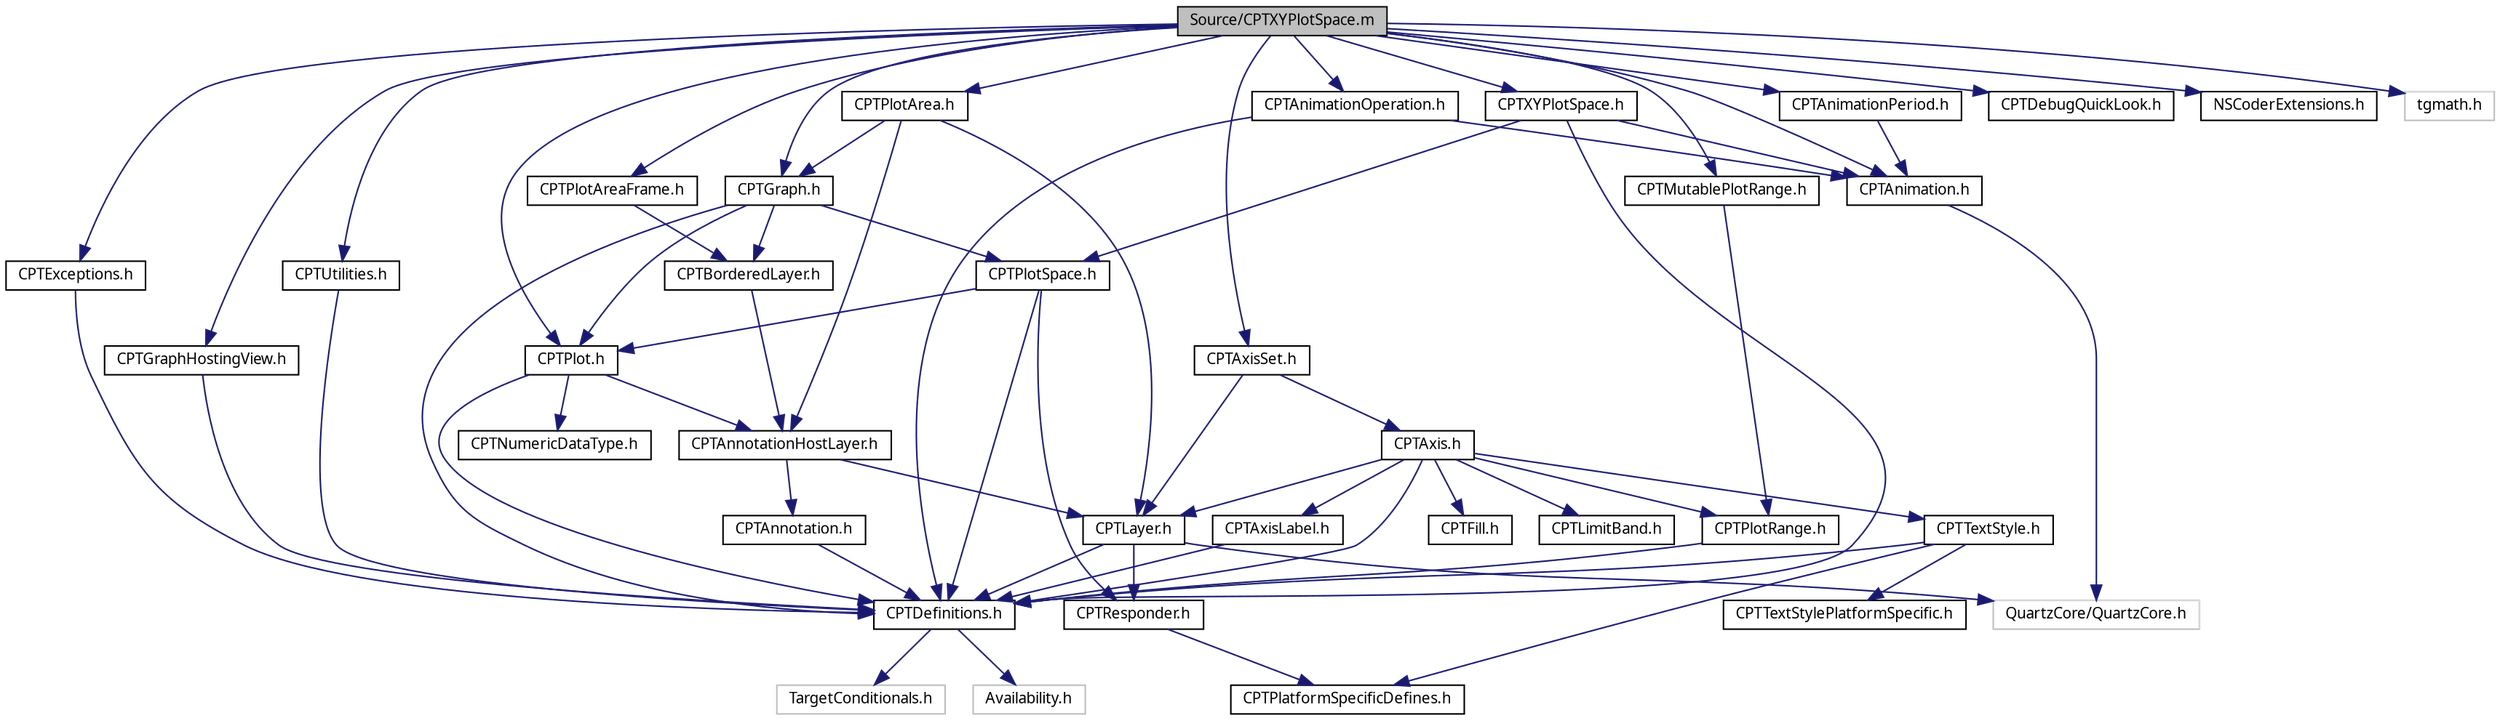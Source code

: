 digraph "Source/CPTXYPlotSpace.m"
{
 // LATEX_PDF_SIZE
  bgcolor="transparent";
  edge [fontname="Lucinda Grande",fontsize="10",labelfontname="Lucinda Grande",labelfontsize="10"];
  node [fontname="Lucinda Grande",fontsize="10",shape=record];
  Node1 [label="Source/CPTXYPlotSpace.m",height=0.2,width=0.4,color="black", fillcolor="grey75", style="filled", fontcolor="black",tooltip=" "];
  Node1 -> Node2 [color="midnightblue",fontsize="10",style="solid",fontname="Lucinda Grande"];
  Node2 [label="CPTXYPlotSpace.h",height=0.2,width=0.4,color="black",URL="$_c_p_t_x_y_plot_space_8h.html",tooltip=" "];
  Node2 -> Node3 [color="midnightblue",fontsize="10",style="solid",fontname="Lucinda Grande"];
  Node3 [label="CPTDefinitions.h",height=0.2,width=0.4,color="black",URL="$_c_p_t_definitions_8h.html",tooltip=" "];
  Node3 -> Node4 [color="midnightblue",fontsize="10",style="solid",fontname="Lucinda Grande"];
  Node4 [label="TargetConditionals.h",height=0.2,width=0.4,color="grey75",tooltip=" "];
  Node3 -> Node5 [color="midnightblue",fontsize="10",style="solid",fontname="Lucinda Grande"];
  Node5 [label="Availability.h",height=0.2,width=0.4,color="grey75",tooltip=" "];
  Node2 -> Node6 [color="midnightblue",fontsize="10",style="solid",fontname="Lucinda Grande"];
  Node6 [label="CPTPlotSpace.h",height=0.2,width=0.4,color="black",URL="$_c_p_t_plot_space_8h.html",tooltip=" "];
  Node6 -> Node7 [color="midnightblue",fontsize="10",style="solid",fontname="Lucinda Grande"];
  Node7 [label="CPTPlot.h",height=0.2,width=0.4,color="black",URL="$_c_p_t_plot_8h.html",tooltip=" "];
  Node7 -> Node3 [color="midnightblue",fontsize="10",style="solid",fontname="Lucinda Grande"];
  Node7 -> Node8 [color="midnightblue",fontsize="10",style="solid",fontname="Lucinda Grande"];
  Node8 [label="CPTNumericDataType.h",height=0.2,width=0.4,color="black",URL="$_c_p_t_numeric_data_type_8h.html",tooltip=" "];
  Node7 -> Node9 [color="midnightblue",fontsize="10",style="solid",fontname="Lucinda Grande"];
  Node9 [label="CPTAnnotationHostLayer.h",height=0.2,width=0.4,color="black",URL="$_c_p_t_annotation_host_layer_8h.html",tooltip=" "];
  Node9 -> Node10 [color="midnightblue",fontsize="10",style="solid",fontname="Lucinda Grande"];
  Node10 [label="CPTLayer.h",height=0.2,width=0.4,color="black",URL="$_c_p_t_layer_8h.html",tooltip=" "];
  Node10 -> Node11 [color="midnightblue",fontsize="10",style="solid",fontname="Lucinda Grande"];
  Node11 [label="CPTResponder.h",height=0.2,width=0.4,color="black",URL="$_c_p_t_responder_8h.html",tooltip=" "];
  Node11 -> Node12 [color="midnightblue",fontsize="10",style="solid",fontname="Lucinda Grande"];
  Node12 [label="CPTPlatformSpecificDefines.h",height=0.2,width=0.4,color="black",URL="$_c_p_t_platform_specific_defines_8h.html",tooltip=" "];
  Node10 -> Node13 [color="midnightblue",fontsize="10",style="solid",fontname="Lucinda Grande"];
  Node13 [label="QuartzCore/QuartzCore.h",height=0.2,width=0.4,color="grey75",tooltip=" "];
  Node10 -> Node3 [color="midnightblue",fontsize="10",style="solid",fontname="Lucinda Grande"];
  Node9 -> Node14 [color="midnightblue",fontsize="10",style="solid",fontname="Lucinda Grande"];
  Node14 [label="CPTAnnotation.h",height=0.2,width=0.4,color="black",URL="$_c_p_t_annotation_8h.html",tooltip=" "];
  Node14 -> Node3 [color="midnightblue",fontsize="10",style="solid",fontname="Lucinda Grande"];
  Node6 -> Node11 [color="midnightblue",fontsize="10",style="solid",fontname="Lucinda Grande"];
  Node6 -> Node3 [color="midnightblue",fontsize="10",style="solid",fontname="Lucinda Grande"];
  Node2 -> Node15 [color="midnightblue",fontsize="10",style="solid",fontname="Lucinda Grande"];
  Node15 [label="CPTAnimation.h",height=0.2,width=0.4,color="black",URL="$_c_p_t_animation_8h.html",tooltip=" "];
  Node15 -> Node13 [color="midnightblue",fontsize="10",style="solid",fontname="Lucinda Grande"];
  Node1 -> Node15 [color="midnightblue",fontsize="10",style="solid",fontname="Lucinda Grande"];
  Node1 -> Node16 [color="midnightblue",fontsize="10",style="solid",fontname="Lucinda Grande"];
  Node16 [label="CPTAnimationOperation.h",height=0.2,width=0.4,color="black",URL="$_c_p_t_animation_operation_8h.html",tooltip=" "];
  Node16 -> Node3 [color="midnightblue",fontsize="10",style="solid",fontname="Lucinda Grande"];
  Node16 -> Node15 [color="midnightblue",fontsize="10",style="solid",fontname="Lucinda Grande"];
  Node1 -> Node17 [color="midnightblue",fontsize="10",style="solid",fontname="Lucinda Grande"];
  Node17 [label="CPTAnimationPeriod.h",height=0.2,width=0.4,color="black",URL="$_c_p_t_animation_period_8h.html",tooltip=" "];
  Node17 -> Node15 [color="midnightblue",fontsize="10",style="solid",fontname="Lucinda Grande"];
  Node1 -> Node18 [color="midnightblue",fontsize="10",style="solid",fontname="Lucinda Grande"];
  Node18 [label="CPTAxisSet.h",height=0.2,width=0.4,color="black",URL="$_c_p_t_axis_set_8h.html",tooltip=" "];
  Node18 -> Node10 [color="midnightblue",fontsize="10",style="solid",fontname="Lucinda Grande"];
  Node18 -> Node19 [color="midnightblue",fontsize="10",style="solid",fontname="Lucinda Grande"];
  Node19 [label="CPTAxis.h",height=0.2,width=0.4,color="black",URL="$_c_p_t_axis_8h.html",tooltip=" "];
  Node19 -> Node20 [color="midnightblue",fontsize="10",style="solid",fontname="Lucinda Grande"];
  Node20 [label="CPTAxisLabel.h",height=0.2,width=0.4,color="black",URL="$_c_p_t_axis_label_8h.html",tooltip=" "];
  Node20 -> Node3 [color="midnightblue",fontsize="10",style="solid",fontname="Lucinda Grande"];
  Node19 -> Node3 [color="midnightblue",fontsize="10",style="solid",fontname="Lucinda Grande"];
  Node19 -> Node21 [color="midnightblue",fontsize="10",style="solid",fontname="Lucinda Grande"];
  Node21 [label="CPTFill.h",height=0.2,width=0.4,color="black",URL="$_c_p_t_fill_8h.html",tooltip=" "];
  Node19 -> Node10 [color="midnightblue",fontsize="10",style="solid",fontname="Lucinda Grande"];
  Node19 -> Node22 [color="midnightblue",fontsize="10",style="solid",fontname="Lucinda Grande"];
  Node22 [label="CPTLimitBand.h",height=0.2,width=0.4,color="black",URL="$_c_p_t_limit_band_8h.html",tooltip=" "];
  Node19 -> Node23 [color="midnightblue",fontsize="10",style="solid",fontname="Lucinda Grande"];
  Node23 [label="CPTPlotRange.h",height=0.2,width=0.4,color="black",URL="$_c_p_t_plot_range_8h.html",tooltip=" "];
  Node23 -> Node3 [color="midnightblue",fontsize="10",style="solid",fontname="Lucinda Grande"];
  Node19 -> Node24 [color="midnightblue",fontsize="10",style="solid",fontname="Lucinda Grande"];
  Node24 [label="CPTTextStyle.h",height=0.2,width=0.4,color="black",URL="$_c_p_t_text_style_8h.html",tooltip=" "];
  Node24 -> Node12 [color="midnightblue",fontsize="10",style="solid",fontname="Lucinda Grande"];
  Node24 -> Node25 [color="midnightblue",fontsize="10",style="solid",fontname="Lucinda Grande"];
  Node25 [label="CPTTextStylePlatformSpecific.h",height=0.2,width=0.4,color="black",URL="$_c_p_t_text_style_platform_specific_8h.html",tooltip=" "];
  Node24 -> Node3 [color="midnightblue",fontsize="10",style="solid",fontname="Lucinda Grande"];
  Node1 -> Node26 [color="midnightblue",fontsize="10",style="solid",fontname="Lucinda Grande"];
  Node26 [label="CPTDebugQuickLook.h",height=0.2,width=0.4,color="black",URL="$_c_p_t_debug_quick_look_8h.html",tooltip=" "];
  Node1 -> Node27 [color="midnightblue",fontsize="10",style="solid",fontname="Lucinda Grande"];
  Node27 [label="CPTExceptions.h",height=0.2,width=0.4,color="black",URL="$_c_p_t_exceptions_8h.html",tooltip=" "];
  Node27 -> Node3 [color="midnightblue",fontsize="10",style="solid",fontname="Lucinda Grande"];
  Node1 -> Node28 [color="midnightblue",fontsize="10",style="solid",fontname="Lucinda Grande"];
  Node28 [label="CPTGraph.h",height=0.2,width=0.4,color="black",URL="$_c_p_t_graph_8h.html",tooltip=" "];
  Node28 -> Node29 [color="midnightblue",fontsize="10",style="solid",fontname="Lucinda Grande"];
  Node29 [label="CPTBorderedLayer.h",height=0.2,width=0.4,color="black",URL="$_c_p_t_bordered_layer_8h.html",tooltip=" "];
  Node29 -> Node9 [color="midnightblue",fontsize="10",style="solid",fontname="Lucinda Grande"];
  Node28 -> Node3 [color="midnightblue",fontsize="10",style="solid",fontname="Lucinda Grande"];
  Node28 -> Node7 [color="midnightblue",fontsize="10",style="solid",fontname="Lucinda Grande"];
  Node28 -> Node6 [color="midnightblue",fontsize="10",style="solid",fontname="Lucinda Grande"];
  Node1 -> Node30 [color="midnightblue",fontsize="10",style="solid",fontname="Lucinda Grande"];
  Node30 [label="CPTGraphHostingView.h",height=0.2,width=0.4,color="black",URL="$_c_p_t_graph_hosting_view_8h.html",tooltip=" "];
  Node30 -> Node3 [color="midnightblue",fontsize="10",style="solid",fontname="Lucinda Grande"];
  Node1 -> Node31 [color="midnightblue",fontsize="10",style="solid",fontname="Lucinda Grande"];
  Node31 [label="CPTMutablePlotRange.h",height=0.2,width=0.4,color="black",URL="$_c_p_t_mutable_plot_range_8h.html",tooltip=" "];
  Node31 -> Node23 [color="midnightblue",fontsize="10",style="solid",fontname="Lucinda Grande"];
  Node1 -> Node7 [color="midnightblue",fontsize="10",style="solid",fontname="Lucinda Grande"];
  Node1 -> Node32 [color="midnightblue",fontsize="10",style="solid",fontname="Lucinda Grande"];
  Node32 [label="CPTPlotArea.h",height=0.2,width=0.4,color="black",URL="$_c_p_t_plot_area_8h.html",tooltip=" "];
  Node32 -> Node28 [color="midnightblue",fontsize="10",style="solid",fontname="Lucinda Grande"];
  Node32 -> Node10 [color="midnightblue",fontsize="10",style="solid",fontname="Lucinda Grande"];
  Node32 -> Node9 [color="midnightblue",fontsize="10",style="solid",fontname="Lucinda Grande"];
  Node1 -> Node33 [color="midnightblue",fontsize="10",style="solid",fontname="Lucinda Grande"];
  Node33 [label="CPTPlotAreaFrame.h",height=0.2,width=0.4,color="black",URL="$_c_p_t_plot_area_frame_8h.html",tooltip=" "];
  Node33 -> Node29 [color="midnightblue",fontsize="10",style="solid",fontname="Lucinda Grande"];
  Node1 -> Node34 [color="midnightblue",fontsize="10",style="solid",fontname="Lucinda Grande"];
  Node34 [label="CPTUtilities.h",height=0.2,width=0.4,color="black",URL="$_c_p_t_utilities_8h.html",tooltip=" "];
  Node34 -> Node3 [color="midnightblue",fontsize="10",style="solid",fontname="Lucinda Grande"];
  Node1 -> Node35 [color="midnightblue",fontsize="10",style="solid",fontname="Lucinda Grande"];
  Node35 [label="NSCoderExtensions.h",height=0.2,width=0.4,color="black",URL="$_n_s_coder_extensions_8h.html",tooltip=" "];
  Node1 -> Node36 [color="midnightblue",fontsize="10",style="solid",fontname="Lucinda Grande"];
  Node36 [label="tgmath.h",height=0.2,width=0.4,color="grey75",tooltip=" "];
}

